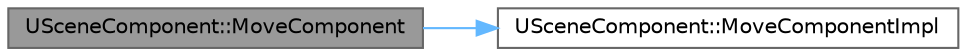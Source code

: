 digraph "USceneComponent::MoveComponent"
{
 // INTERACTIVE_SVG=YES
 // LATEX_PDF_SIZE
  bgcolor="transparent";
  edge [fontname=Helvetica,fontsize=10,labelfontname=Helvetica,labelfontsize=10];
  node [fontname=Helvetica,fontsize=10,shape=box,height=0.2,width=0.4];
  rankdir="LR";
  Node1 [id="Node000001",label="USceneComponent::MoveComponent",height=0.2,width=0.4,color="gray40", fillcolor="grey60", style="filled", fontcolor="black",tooltip="Tries to move the component by a movement vector (Delta) and sets rotation to NewRotation."];
  Node1 -> Node2 [id="edge1_Node000001_Node000002",color="steelblue1",style="solid",tooltip=" "];
  Node2 [id="Node000002",label="USceneComponent::MoveComponentImpl",height=0.2,width=0.4,color="grey40", fillcolor="white", style="filled",URL="$d7/dde/classUSceneComponent.html#a1726e34e6d3be2249b85060d2f8b77a8",tooltip="Override this method for custom behavior for MoveComponent."];
}
